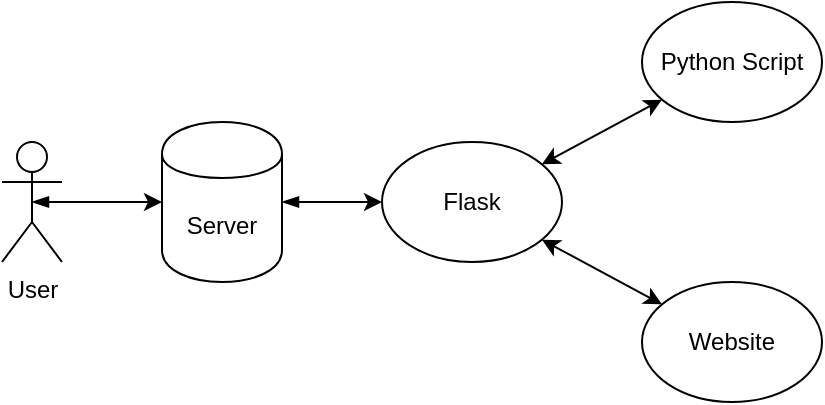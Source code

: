 <mxfile version="13.1.3">
    <diagram id="6hGFLwfOUW9BJ-s0fimq" name="Page-1">
        <mxGraphModel dx="664" dy="449" grid="1" gridSize="10" guides="1" tooltips="1" connect="1" arrows="1" fold="1" page="1" pageScale="1" pageWidth="827" pageHeight="1169" math="0" shadow="0">
            <root>
                <mxCell id="0"/>
                <mxCell id="1" parent="0"/>
                <mxCell id="3" value="User" style="shape=umlActor;verticalLabelPosition=bottom;labelBackgroundColor=#ffffff;verticalAlign=top;html=1;outlineConnect=0;fontSize=12;fontColor=#000000;" vertex="1" parent="1">
                    <mxGeometry x="40" y="250" width="30" height="60" as="geometry"/>
                </mxCell>
                <mxCell id="6" value="Server" style="shape=cylinder;whiteSpace=wrap;html=1;boundedLbl=1;backgroundOutline=1;fontSize=12;" vertex="1" parent="1">
                    <mxGeometry x="120" y="240" width="60" height="80" as="geometry"/>
                </mxCell>
                <mxCell id="7" value="" style="endArrow=classic;html=1;fontSize=12;exitX=0.5;exitY=0.5;exitDx=0;exitDy=0;exitPerimeter=0;startArrow=blockThin;startFill=1;" edge="1" parent="1" source="3" target="6">
                    <mxGeometry width="50" height="50" relative="1" as="geometry">
                        <mxPoint x="160" y="430" as="sourcePoint"/>
                        <mxPoint x="210" y="380" as="targetPoint"/>
                    </mxGeometry>
                </mxCell>
                <mxCell id="8" value="Flask" style="ellipse;whiteSpace=wrap;html=1;fontSize=12;" vertex="1" parent="1">
                    <mxGeometry x="230" y="250" width="90" height="60" as="geometry"/>
                </mxCell>
                <mxCell id="9" value="Website" style="ellipse;whiteSpace=wrap;html=1;fontSize=12;" vertex="1" parent="1">
                    <mxGeometry x="360" y="320" width="90" height="60" as="geometry"/>
                </mxCell>
                <mxCell id="10" value="Python Script" style="ellipse;whiteSpace=wrap;html=1;fontSize=12;" vertex="1" parent="1">
                    <mxGeometry x="360" y="180" width="90" height="60" as="geometry"/>
                </mxCell>
                <mxCell id="11" value="" style="endArrow=classic;html=1;fontSize=12;startArrow=blockThin;startFill=1;" edge="1" parent="1" source="6" target="8">
                    <mxGeometry width="50" height="50" relative="1" as="geometry">
                        <mxPoint x="290" y="400" as="sourcePoint"/>
                        <mxPoint x="340" y="350" as="targetPoint"/>
                    </mxGeometry>
                </mxCell>
                <mxCell id="12" value="" style="endArrow=classic;startArrow=classic;html=1;fontSize=12;" edge="1" parent="1" source="8" target="10">
                    <mxGeometry width="50" height="50" relative="1" as="geometry">
                        <mxPoint x="290" y="430" as="sourcePoint"/>
                        <mxPoint x="340" y="380" as="targetPoint"/>
                    </mxGeometry>
                </mxCell>
                <mxCell id="13" value="" style="endArrow=classic;startArrow=classic;html=1;fontSize=12;" edge="1" parent="1" source="8" target="9">
                    <mxGeometry width="50" height="50" relative="1" as="geometry">
                        <mxPoint x="260" y="440" as="sourcePoint"/>
                        <mxPoint x="310" y="390" as="targetPoint"/>
                    </mxGeometry>
                </mxCell>
            </root>
        </mxGraphModel>
    </diagram>
</mxfile>